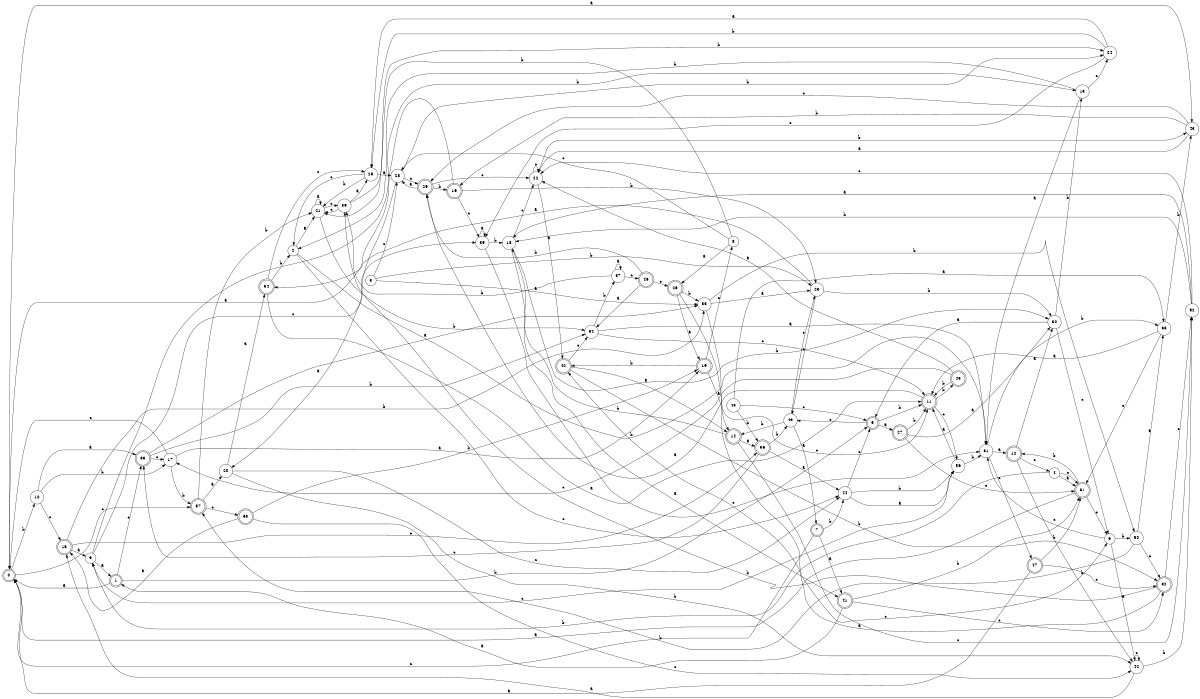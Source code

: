digraph n47_4 {
__start0 [label="" shape="none"];

rankdir=LR;
size="8,5";

s0 [style="rounded,filled", color="black", fillcolor="white" shape="doublecircle", label="0"];
s1 [style="rounded,filled", color="black", fillcolor="white" shape="doublecircle", label="1"];
s2 [style="filled", color="black", fillcolor="white" shape="circle", label="2"];
s3 [style="filled", color="black", fillcolor="white" shape="circle", label="3"];
s4 [style="filled", color="black", fillcolor="white" shape="circle", label="4"];
s5 [style="rounded,filled", color="black", fillcolor="white" shape="doublecircle", label="5"];
s6 [style="filled", color="black", fillcolor="white" shape="circle", label="6"];
s7 [style="rounded,filled", color="black", fillcolor="white" shape="doublecircle", label="7"];
s8 [style="filled", color="black", fillcolor="white" shape="circle", label="8"];
s9 [style="filled", color="black", fillcolor="white" shape="circle", label="9"];
s10 [style="filled", color="black", fillcolor="white" shape="circle", label="10"];
s11 [style="rounded,filled", color="black", fillcolor="white" shape="doublecircle", label="11"];
s12 [style="rounded,filled", color="black", fillcolor="white" shape="doublecircle", label="12"];
s13 [style="filled", color="black", fillcolor="white" shape="circle", label="13"];
s14 [style="rounded,filled", color="black", fillcolor="white" shape="doublecircle", label="14"];
s15 [style="rounded,filled", color="black", fillcolor="white" shape="doublecircle", label="15"];
s16 [style="rounded,filled", color="black", fillcolor="white" shape="doublecircle", label="16"];
s17 [style="filled", color="black", fillcolor="white" shape="circle", label="17"];
s18 [style="filled", color="black", fillcolor="white" shape="circle", label="18"];
s19 [style="rounded,filled", color="black", fillcolor="white" shape="doublecircle", label="19"];
s20 [style="filled", color="black", fillcolor="white" shape="circle", label="20"];
s21 [style="filled", color="black", fillcolor="white" shape="circle", label="21"];
s22 [style="filled", color="black", fillcolor="white" shape="circle", label="22"];
s23 [style="filled", color="black", fillcolor="white" shape="circle", label="23"];
s24 [style="filled", color="black", fillcolor="white" shape="circle", label="24"];
s25 [style="filled", color="black", fillcolor="white" shape="circle", label="25"];
s26 [style="rounded,filled", color="black", fillcolor="white" shape="doublecircle", label="26"];
s27 [style="rounded,filled", color="black", fillcolor="white" shape="doublecircle", label="27"];
s28 [style="filled", color="black", fillcolor="white" shape="circle", label="28"];
s29 [style="rounded,filled", color="black", fillcolor="white" shape="doublecircle", label="29"];
s30 [style="filled", color="black", fillcolor="white" shape="circle", label="30"];
s31 [style="filled", color="black", fillcolor="white" shape="circle", label="31"];
s32 [style="rounded,filled", color="black", fillcolor="white" shape="doublecircle", label="32"];
s33 [style="rounded,filled", color="black", fillcolor="white" shape="doublecircle", label="33"];
s34 [style="rounded,filled", color="black", fillcolor="white" shape="doublecircle", label="34"];
s35 [style="filled", color="black", fillcolor="white" shape="circle", label="35"];
s36 [style="rounded,filled", color="black", fillcolor="white" shape="doublecircle", label="36"];
s37 [style="filled", color="black", fillcolor="white" shape="circle", label="37"];
s38 [style="filled", color="black", fillcolor="white" shape="circle", label="38"];
s39 [style="filled", color="black", fillcolor="white" shape="circle", label="39"];
s40 [style="rounded,filled", color="black", fillcolor="white" shape="doublecircle", label="40"];
s41 [style="rounded,filled", color="black", fillcolor="white" shape="doublecircle", label="41"];
s42 [style="filled", color="black", fillcolor="white" shape="circle", label="42"];
s43 [style="filled", color="black", fillcolor="white" shape="circle", label="43"];
s44 [style="filled", color="black", fillcolor="white" shape="circle", label="44"];
s45 [style="rounded,filled", color="black", fillcolor="white" shape="doublecircle", label="45"];
s46 [style="rounded,filled", color="black", fillcolor="white" shape="doublecircle", label="46"];
s47 [style="rounded,filled", color="black", fillcolor="white" shape="doublecircle", label="47"];
s48 [style="filled", color="black", fillcolor="white" shape="circle", label="48"];
s49 [style="filled", color="black", fillcolor="white" shape="circle", label="49"];
s50 [style="filled", color="black", fillcolor="white" shape="circle", label="50"];
s51 [style="rounded,filled", color="black", fillcolor="white" shape="doublecircle", label="51"];
s52 [style="filled", color="black", fillcolor="white" shape="circle", label="52"];
s53 [style="rounded,filled", color="black", fillcolor="white" shape="doublecircle", label="53"];
s54 [style="filled", color="black", fillcolor="white" shape="circle", label="54"];
s55 [style="filled", color="black", fillcolor="white" shape="circle", label="55"];
s56 [style="filled", color="black", fillcolor="white" shape="circle", label="56"];
s57 [style="rounded,filled", color="black", fillcolor="white" shape="doublecircle", label="57"];
s0 -> s43 [label="a"];
s0 -> s10 [label="b"];
s0 -> s57 [label="c"];
s1 -> s0 [label="a"];
s1 -> s5 [label="b"];
s1 -> s33 [label="c"];
s2 -> s21 [label="a"];
s2 -> s31 [label="b"];
s2 -> s44 [label="c"];
s3 -> s55 [label="a"];
s3 -> s23 [label="b"];
s3 -> s28 [label="c"];
s4 -> s51 [label="a"];
s4 -> s9 [label="b"];
s4 -> s51 [label="c"];
s5 -> s27 [label="a"];
s5 -> s11 [label="b"];
s5 -> s49 [label="c"];
s6 -> s42 [label="a"];
s6 -> s50 [label="b"];
s6 -> s31 [label="c"];
s7 -> s41 [label="a"];
s7 -> s44 [label="b"];
s7 -> s0 [label="c"];
s8 -> s26 [label="a"];
s8 -> s21 [label="b"];
s8 -> s28 [label="c"];
s9 -> s1 [label="a"];
s9 -> s13 [label="b"];
s9 -> s35 [label="c"];
s10 -> s33 [label="a"];
s10 -> s17 [label="b"];
s10 -> s15 [label="c"];
s11 -> s29 [label="a"];
s11 -> s45 [label="b"];
s11 -> s56 [label="c"];
s12 -> s30 [label="a"];
s12 -> s42 [label="b"];
s12 -> s4 [label="c"];
s13 -> s31 [label="a"];
s13 -> s2 [label="b"];
s13 -> s24 [label="c"];
s14 -> s36 [label="a"];
s14 -> s18 [label="b"];
s14 -> s52 [label="c"];
s15 -> s9 [label="a"];
s15 -> s55 [label="b"];
s15 -> s36 [label="c"];
s16 -> s0 [label="a"];
s16 -> s23 [label="b"];
s16 -> s35 [label="c"];
s17 -> s19 [label="a"];
s17 -> s57 [label="b"];
s17 -> s0 [label="c"];
s18 -> s41 [label="a"];
s18 -> s30 [label="b"];
s18 -> s22 [label="c"];
s19 -> s14 [label="a"];
s19 -> s40 [label="b"];
s19 -> s8 [label="c"];
s20 -> s34 [label="a"];
s20 -> s42 [label="b"];
s20 -> s44 [label="c"];
s21 -> s21 [label="a"];
s21 -> s54 [label="b"];
s21 -> s39 [label="c"];
s22 -> s40 [label="a"];
s22 -> s43 [label="b"];
s22 -> s22 [label="c"];
s23 -> s34 [label="a"];
s23 -> s30 [label="b"];
s23 -> s49 [label="c"];
s24 -> s25 [label="a"];
s24 -> s25 [label="b"];
s24 -> s35 [label="c"];
s25 -> s28 [label="a"];
s25 -> s21 [label="b"];
s25 -> s2 [label="c"];
s26 -> s19 [label="a"];
s26 -> s55 [label="b"];
s26 -> s6 [label="c"];
s27 -> s30 [label="a"];
s27 -> s11 [label="b"];
s27 -> s51 [label="c"];
s28 -> s20 [label="a"];
s28 -> s24 [label="b"];
s28 -> s29 [label="c"];
s29 -> s28 [label="a"];
s29 -> s16 [label="b"];
s29 -> s22 [label="c"];
s30 -> s5 [label="a"];
s30 -> s13 [label="b"];
s30 -> s6 [label="c"];
s31 -> s12 [label="a"];
s31 -> s38 [label="b"];
s31 -> s47 [label="c"];
s32 -> s40 [label="a"];
s32 -> s39 [label="b"];
s32 -> s52 [label="c"];
s33 -> s55 [label="a"];
s33 -> s54 [label="b"];
s33 -> s17 [label="c"];
s34 -> s11 [label="a"];
s34 -> s2 [label="b"];
s34 -> s25 [label="c"];
s35 -> s35 [label="a"];
s35 -> s18 [label="b"];
s35 -> s31 [label="c"];
s36 -> s44 [label="a"];
s36 -> s49 [label="b"];
s36 -> s33 [label="c"];
s37 -> s37 [label="a"];
s37 -> s39 [label="b"];
s37 -> s46 [label="c"];
s38 -> s11 [label="a"];
s38 -> s43 [label="b"];
s38 -> s51 [label="c"];
s39 -> s25 [label="a"];
s39 -> s24 [label="b"];
s39 -> s21 [label="c"];
s40 -> s14 [label="a"];
s40 -> s32 [label="b"];
s40 -> s54 [label="c"];
s41 -> s1 [label="a"];
s41 -> s51 [label="b"];
s41 -> s32 [label="c"];
s42 -> s15 [label="a"];
s42 -> s52 [label="b"];
s42 -> s42 [label="c"];
s43 -> s22 [label="a"];
s43 -> s16 [label="b"];
s43 -> s29 [label="c"];
s44 -> s56 [label="a"];
s44 -> s56 [label="b"];
s44 -> s5 [label="c"];
s45 -> s22 [label="a"];
s45 -> s11 [label="b"];
s45 -> s17 [label="c"];
s46 -> s54 [label="a"];
s46 -> s29 [label="b"];
s46 -> s26 [label="c"];
s47 -> s0 [label="a"];
s47 -> s51 [label="b"];
s47 -> s32 [label="c"];
s48 -> s38 [label="a"];
s48 -> s36 [label="b"];
s48 -> s5 [label="c"];
s49 -> s7 [label="a"];
s49 -> s14 [label="b"];
s49 -> s23 [label="c"];
s50 -> s38 [label="a"];
s50 -> s57 [label="b"];
s50 -> s32 [label="c"];
s51 -> s0 [label="a"];
s51 -> s12 [label="b"];
s51 -> s6 [label="c"];
s52 -> s18 [label="a"];
s52 -> s18 [label="b"];
s52 -> s22 [label="c"];
s53 -> s15 [label="a"];
s53 -> s19 [label="b"];
s53 -> s42 [label="c"];
s54 -> s31 [label="a"];
s54 -> s37 [label="b"];
s54 -> s11 [label="c"];
s55 -> s23 [label="a"];
s55 -> s50 [label="b"];
s55 -> s11 [label="c"];
s56 -> s11 [label="a"];
s56 -> s31 [label="b"];
s56 -> s9 [label="c"];
s57 -> s20 [label="a"];
s57 -> s21 [label="b"];
s57 -> s53 [label="c"];

}